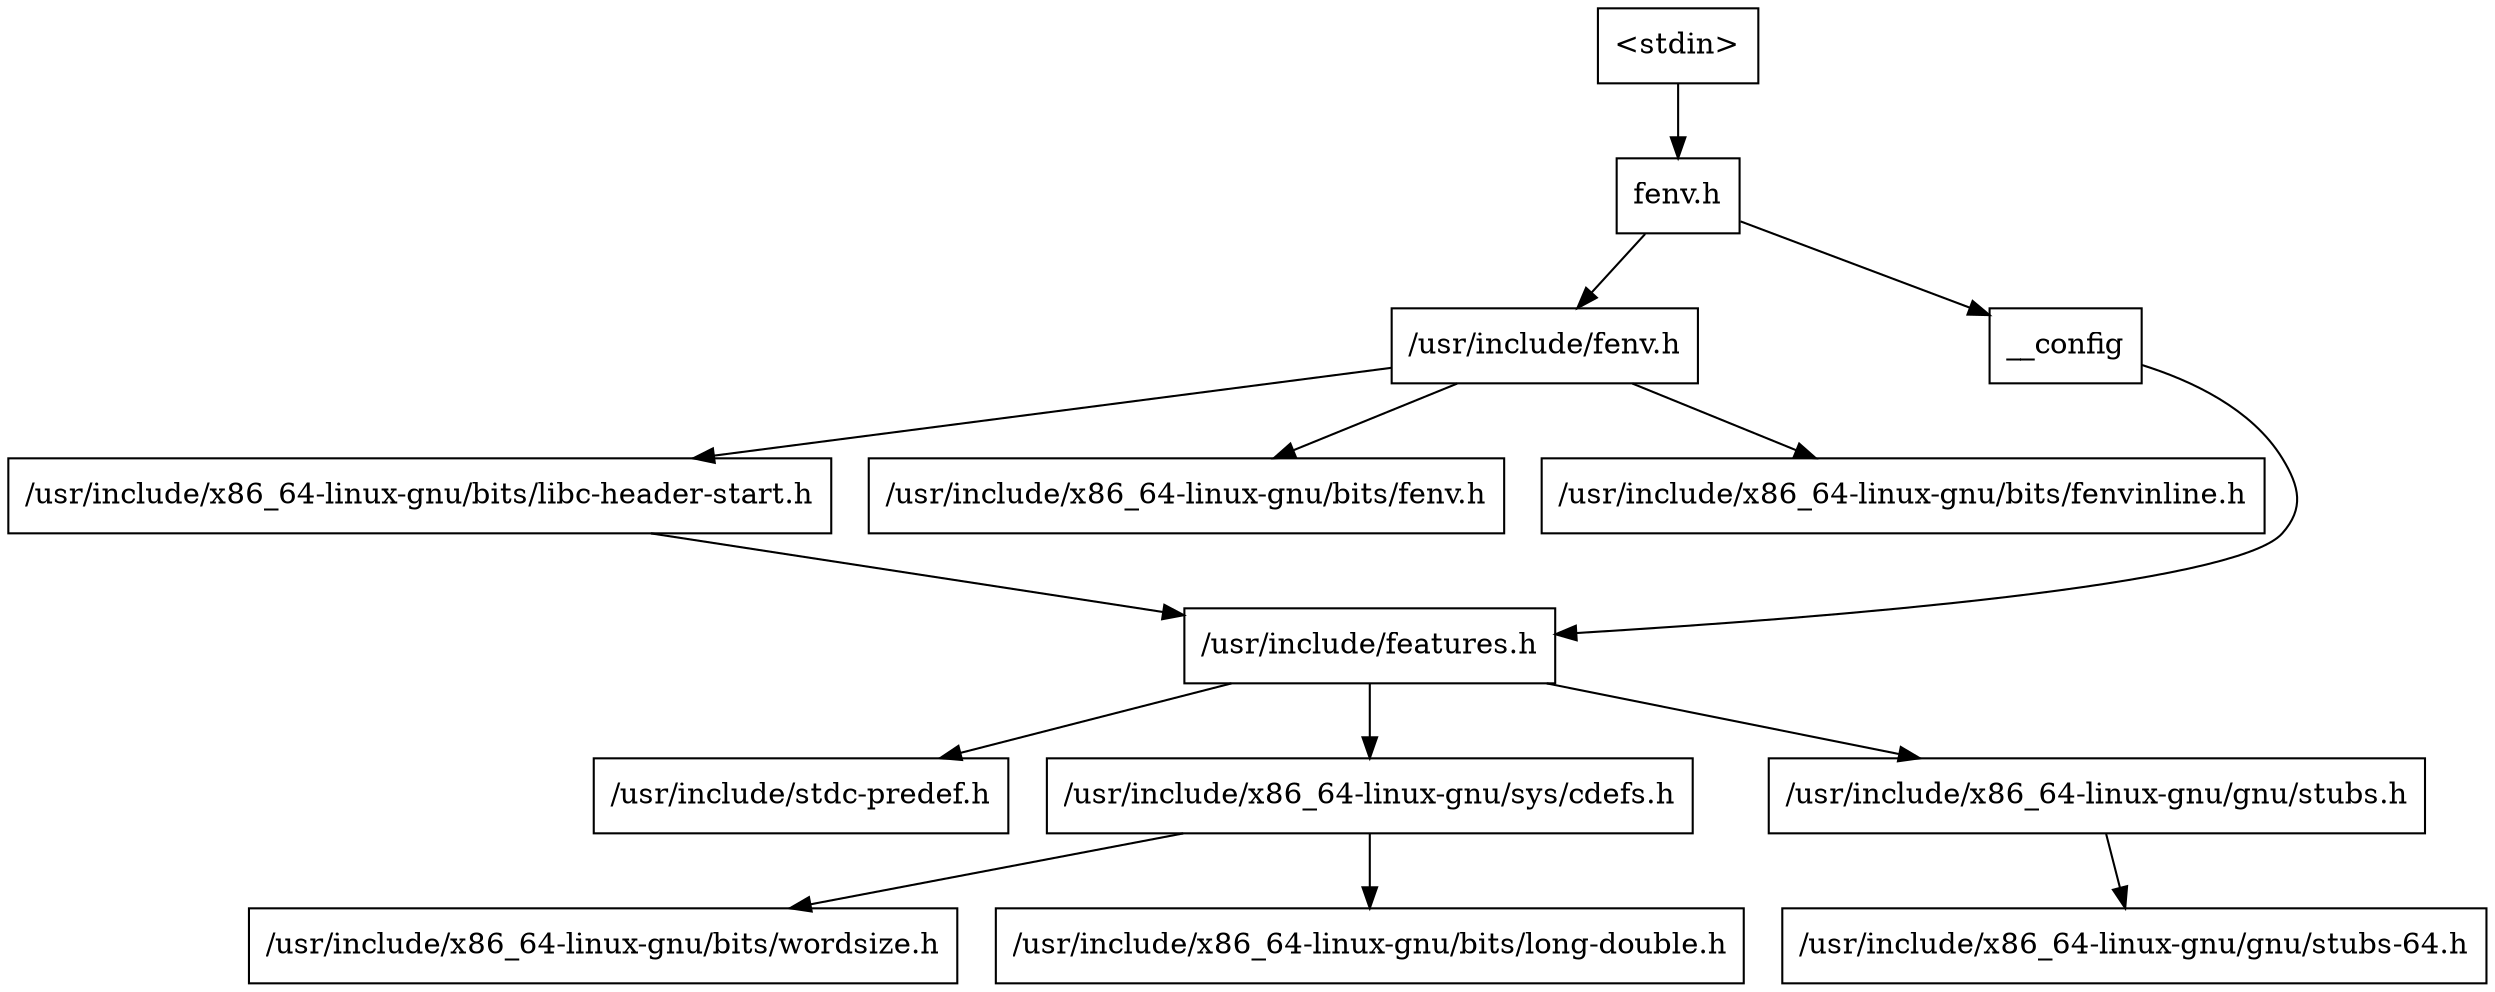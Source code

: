 digraph "dependencies" {
  header_0 [ shape="box", label="\<stdin\>" ];
  header_1 [ shape="box", label="fenv.h" ];
  header_11 [ shape="box", label="/usr/include/fenv.h" ];
  header_12 [ shape="box", label="/usr/include/x86_64-linux-gnu/bits/libc-header-start.h" ];
  header_13 [ shape="box", label="/usr/include/x86_64-linux-gnu/bits/fenv.h" ];
  header_14 [ shape="box", label="/usr/include/x86_64-linux-gnu/bits/fenvinline.h" ];
  header_2 [ shape="box", label="__config" ];
  header_3 [ shape="box", label="/usr/include/features.h" ];
  header_4 [ shape="box", label="/usr/include/stdc-predef.h" ];
  header_5 [ shape="box", label="/usr/include/x86_64-linux-gnu/sys/cdefs.h" ];
  header_6 [ shape="box", label="/usr/include/x86_64-linux-gnu/bits/wordsize.h" ];
  header_7 [ shape="box", label="/usr/include/x86_64-linux-gnu/bits/long-double.h" ];
  header_8 [ shape="box", label="/usr/include/x86_64-linux-gnu/gnu/stubs.h" ];
  header_9 [ shape="box", label="/usr/include/x86_64-linux-gnu/gnu/stubs-64.h" ];
  header_11 -> header_14;
  header_11 -> header_12;
  header_11 -> header_13;
  header_12 -> header_3;
  header_5 -> header_6;
  header_5 -> header_7;
  header_2 -> header_3;
  header_3 -> header_4;
  header_3 -> header_5;
  header_3 -> header_8;
  header_0 -> header_1;
  header_1 -> header_2;
  header_1 -> header_11;
  header_8 -> header_9;
}